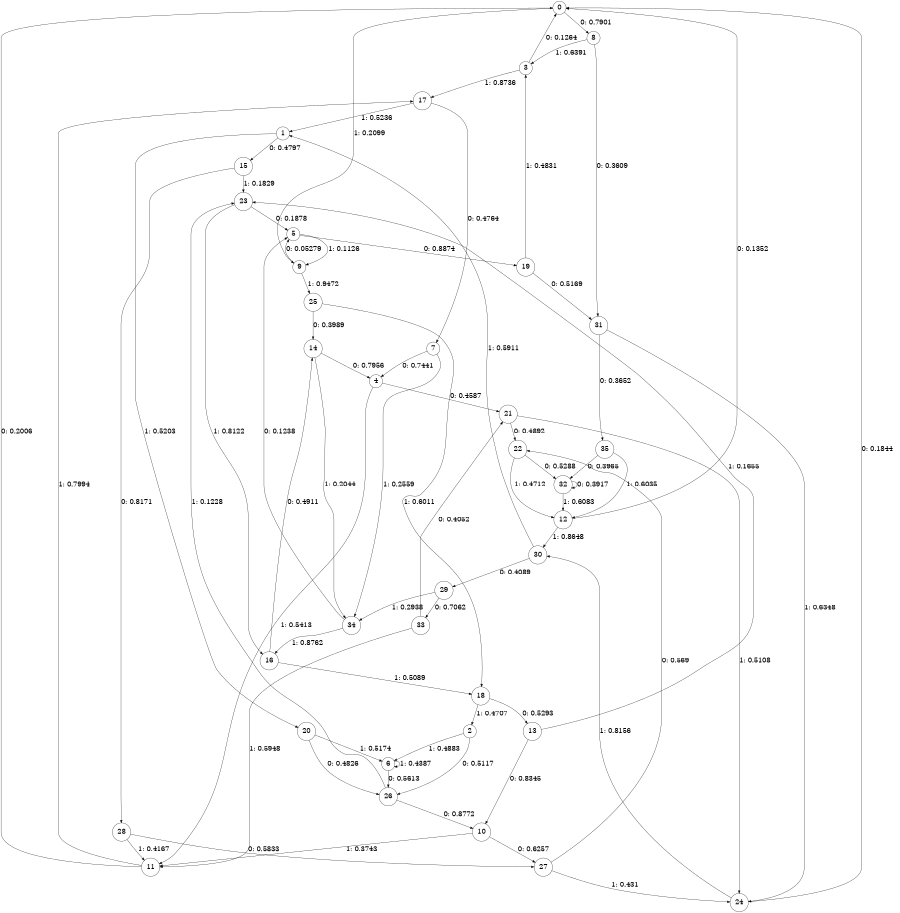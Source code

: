 digraph "ch1randomL7" {
size = "6,8.5";
ratio = "fill";
node [shape = circle];
node [fontsize = 24];
edge [fontsize = 24];
0 -> 8 [label = "0: 0.7901   "];
0 -> 9 [label = "1: 0.2099   "];
1 -> 15 [label = "0: 0.4797   "];
1 -> 20 [label = "1: 0.5203   "];
2 -> 26 [label = "0: 0.5117   "];
2 -> 6 [label = "1: 0.4883   "];
3 -> 0 [label = "0: 0.1264   "];
3 -> 17 [label = "1: 0.8736   "];
4 -> 21 [label = "0: 0.4587   "];
4 -> 11 [label = "1: 0.5413   "];
5 -> 19 [label = "0: 0.8874   "];
5 -> 9 [label = "1: 0.1126   "];
6 -> 26 [label = "0: 0.5613   "];
6 -> 6 [label = "1: 0.4387   "];
7 -> 4 [label = "0: 0.7441   "];
7 -> 34 [label = "1: 0.2559   "];
8 -> 31 [label = "0: 0.3609   "];
8 -> 3 [label = "1: 0.6391   "];
9 -> 5 [label = "0: 0.05279  "];
9 -> 25 [label = "1: 0.9472   "];
10 -> 27 [label = "0: 0.6257   "];
10 -> 11 [label = "1: 0.3743   "];
11 -> 0 [label = "0: 0.2006   "];
11 -> 17 [label = "1: 0.7994   "];
12 -> 0 [label = "0: 0.1352   "];
12 -> 30 [label = "1: 0.8648   "];
13 -> 10 [label = "0: 0.8345   "];
13 -> 23 [label = "1: 0.1655   "];
14 -> 4 [label = "0: 0.7956   "];
14 -> 34 [label = "1: 0.2044   "];
15 -> 28 [label = "0: 0.8171   "];
15 -> 23 [label = "1: 0.1829   "];
16 -> 14 [label = "0: 0.4911   "];
16 -> 18 [label = "1: 0.5089   "];
17 -> 7 [label = "0: 0.4764   "];
17 -> 1 [label = "1: 0.5236   "];
18 -> 13 [label = "0: 0.5293   "];
18 -> 2 [label = "1: 0.4707   "];
19 -> 31 [label = "0: 0.5169   "];
19 -> 3 [label = "1: 0.4831   "];
20 -> 26 [label = "0: 0.4826   "];
20 -> 6 [label = "1: 0.5174   "];
21 -> 22 [label = "0: 0.4892   "];
21 -> 24 [label = "1: 0.5108   "];
22 -> 32 [label = "0: 0.5288   "];
22 -> 12 [label = "1: 0.4712   "];
23 -> 5 [label = "0: 0.1878   "];
23 -> 16 [label = "1: 0.8122   "];
24 -> 0 [label = "0: 0.1844   "];
24 -> 30 [label = "1: 0.8156   "];
25 -> 14 [label = "0: 0.3989   "];
25 -> 18 [label = "1: 0.6011   "];
26 -> 10 [label = "0: 0.8772   "];
26 -> 23 [label = "1: 0.1228   "];
27 -> 22 [label = "0: 0.569    "];
27 -> 24 [label = "1: 0.431    "];
28 -> 27 [label = "0: 0.5833   "];
28 -> 11 [label = "1: 0.4167   "];
29 -> 33 [label = "0: 0.7062   "];
29 -> 34 [label = "1: 0.2938   "];
30 -> 29 [label = "0: 0.4089   "];
30 -> 1 [label = "1: 0.5911   "];
31 -> 35 [label = "0: 0.3652   "];
31 -> 24 [label = "1: 0.6348   "];
32 -> 32 [label = "0: 0.3917   "];
32 -> 12 [label = "1: 0.6083   "];
33 -> 21 [label = "0: 0.4052   "];
33 -> 11 [label = "1: 0.5948   "];
34 -> 5 [label = "0: 0.1238   "];
34 -> 16 [label = "1: 0.8762   "];
35 -> 32 [label = "0: 0.3965   "];
35 -> 12 [label = "1: 0.6035   "];
}